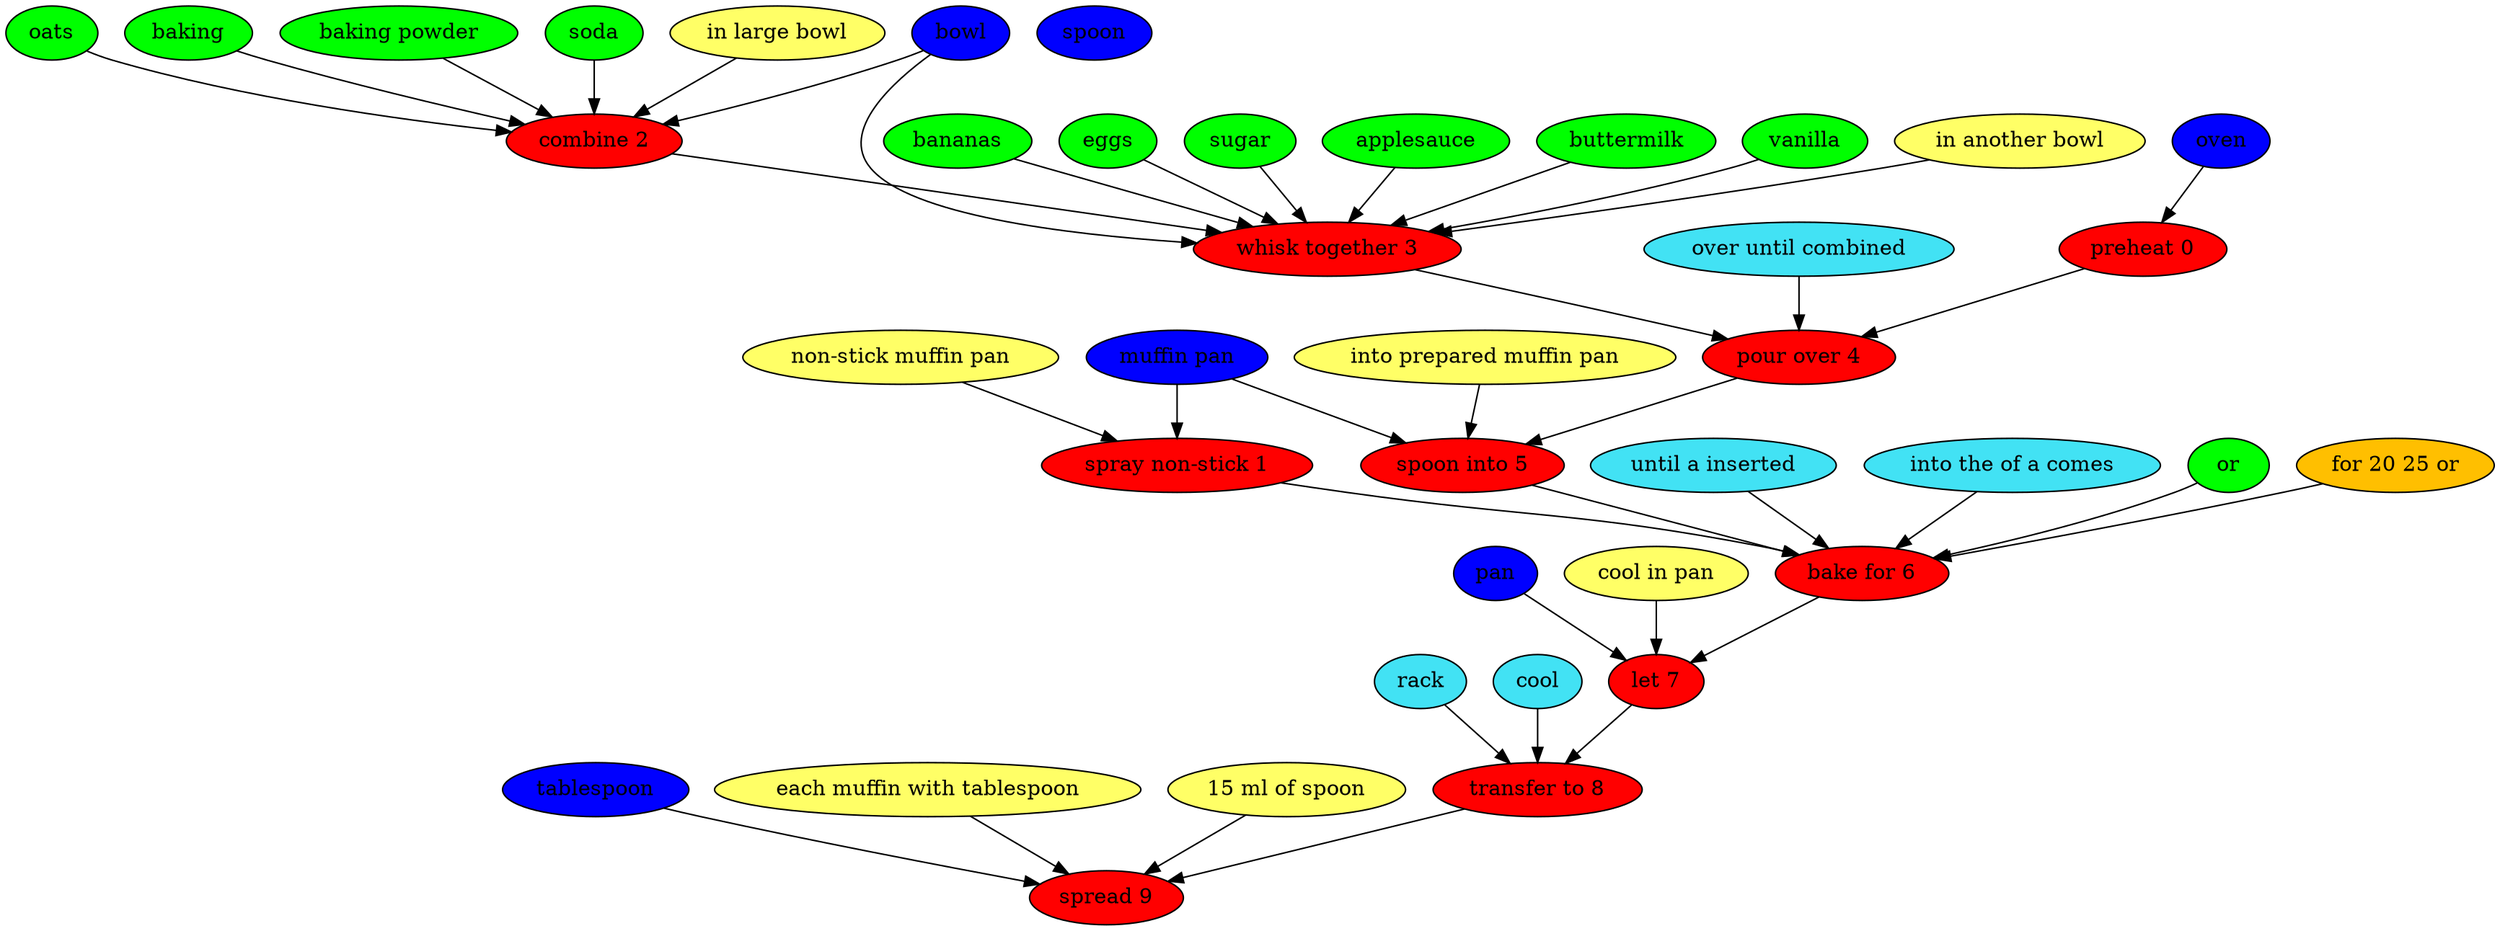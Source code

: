 digraph G {
"preheat 0" [style=filled, fillcolor=red];
oven [style=filled, fillcolor="#0000ff"];
oven -> "preheat 0";
"spray non-stick 1" [style=filled, fillcolor=red];
"muffin pan" [style=filled, fillcolor="#0000ff"];
"muffin pan" -> "spray non-stick 1";
"non-stick muffin pan" [style=filled, fillcolor="#ffff66"];
"non-stick muffin pan" -> "spray non-stick 1";
pan [style=filled, fillcolor="#0000ff"];
"combine 2" [style=filled, fillcolor=red];
oats [style=filled, fillcolor=green];
oats -> "combine 2";
baking [style=filled, fillcolor=green];
baking -> "combine 2";
"baking powder" [style=filled, fillcolor=green];
"baking powder" -> "combine 2";
soda [style=filled, fillcolor=green];
soda -> "combine 2";
bowl [style=filled, fillcolor="#0000ff"];
bowl -> "combine 2";
"in large bowl" [style=filled, fillcolor="#ffff66"];
"in large bowl" -> "combine 2";
"whisk together 3" [style=filled, fillcolor=red];
bananas [style=filled, fillcolor=green];
bananas -> "whisk together 3";
eggs [style=filled, fillcolor=green];
eggs -> "whisk together 3";
sugar [style=filled, fillcolor=green];
sugar -> "whisk together 3";
applesauce [style=filled, fillcolor=green];
applesauce -> "whisk together 3";
buttermilk [style=filled, fillcolor=green];
buttermilk -> "whisk together 3";
vanilla [style=filled, fillcolor=green];
vanilla -> "whisk together 3";
bowl [style=filled, fillcolor="#0000ff"];
bowl -> "whisk together 3";
"in another bowl" [style=filled, fillcolor="#ffff66"];
"in another bowl" -> "whisk together 3";
"pour over 4" [style=filled, fillcolor=red];
"over until combined" [style=filled, fillcolor="#42e2f4"];
"over until combined" -> "pour over 4";
"spoon into 5" [style=filled, fillcolor=red];
"muffin pan" [style=filled, fillcolor="#0000ff"];
"muffin pan" -> "spoon into 5";
"into prepared muffin pan" [style=filled, fillcolor="#ffff66"];
"into prepared muffin pan" -> "spoon into 5";
pan [style=filled, fillcolor="#0000ff"];
"bake for 6" [style=filled, fillcolor=red];
"until a inserted" [style=filled, fillcolor="#42e2f4"];
"until a inserted" -> "bake for 6";
"into the of a comes" [style=filled, fillcolor="#42e2f4"];
"into the of a comes" -> "bake for 6";
or [style=filled, fillcolor=green];
or -> "bake for 6";
"for 20 25 or" [style=filled, fillcolor="#01DFA5"];
"for 20 25 or" -> "bake for 6";
"for 20 25 or" [style=filled, fillcolor="#FFBF00"];
"let 7" [style=filled, fillcolor=red];
pan [style=filled, fillcolor="#0000ff"];
pan -> "let 7";
"cool in pan" [style=filled, fillcolor="#ffff66"];
"cool in pan" -> "let 7";
"transfer to 8" [style=filled, fillcolor=red];
rack [style=filled, fillcolor="#42e2f4"];
rack -> "transfer to 8";
cool [style=filled, fillcolor="#42e2f4"];
cool -> "transfer to 8";
"spread 9" [style=filled, fillcolor=red];
tablespoon [style=filled, fillcolor="#0000ff"];
tablespoon -> "spread 9";
"each muffin with tablespoon" [style=filled, fillcolor="#ffff66"];
"each muffin with tablespoon" -> "spread 9";
spoon [style=filled, fillcolor="#0000ff"];
"15 ml of spoon" [style=filled, fillcolor="#ffff66"];
"15 ml of spoon" -> "spread 9";
"preheat 0" -> "pour over 4";
"spray non-stick 1" -> "bake for 6";
"combine 2" -> "whisk together 3";
"whisk together 3" -> "pour over 4";
"pour over 4" -> "spoon into 5";
"spoon into 5" -> "bake for 6";
"bake for 6" -> "let 7";
"let 7" -> "transfer to 8";
"transfer to 8" -> "spread 9";
}
